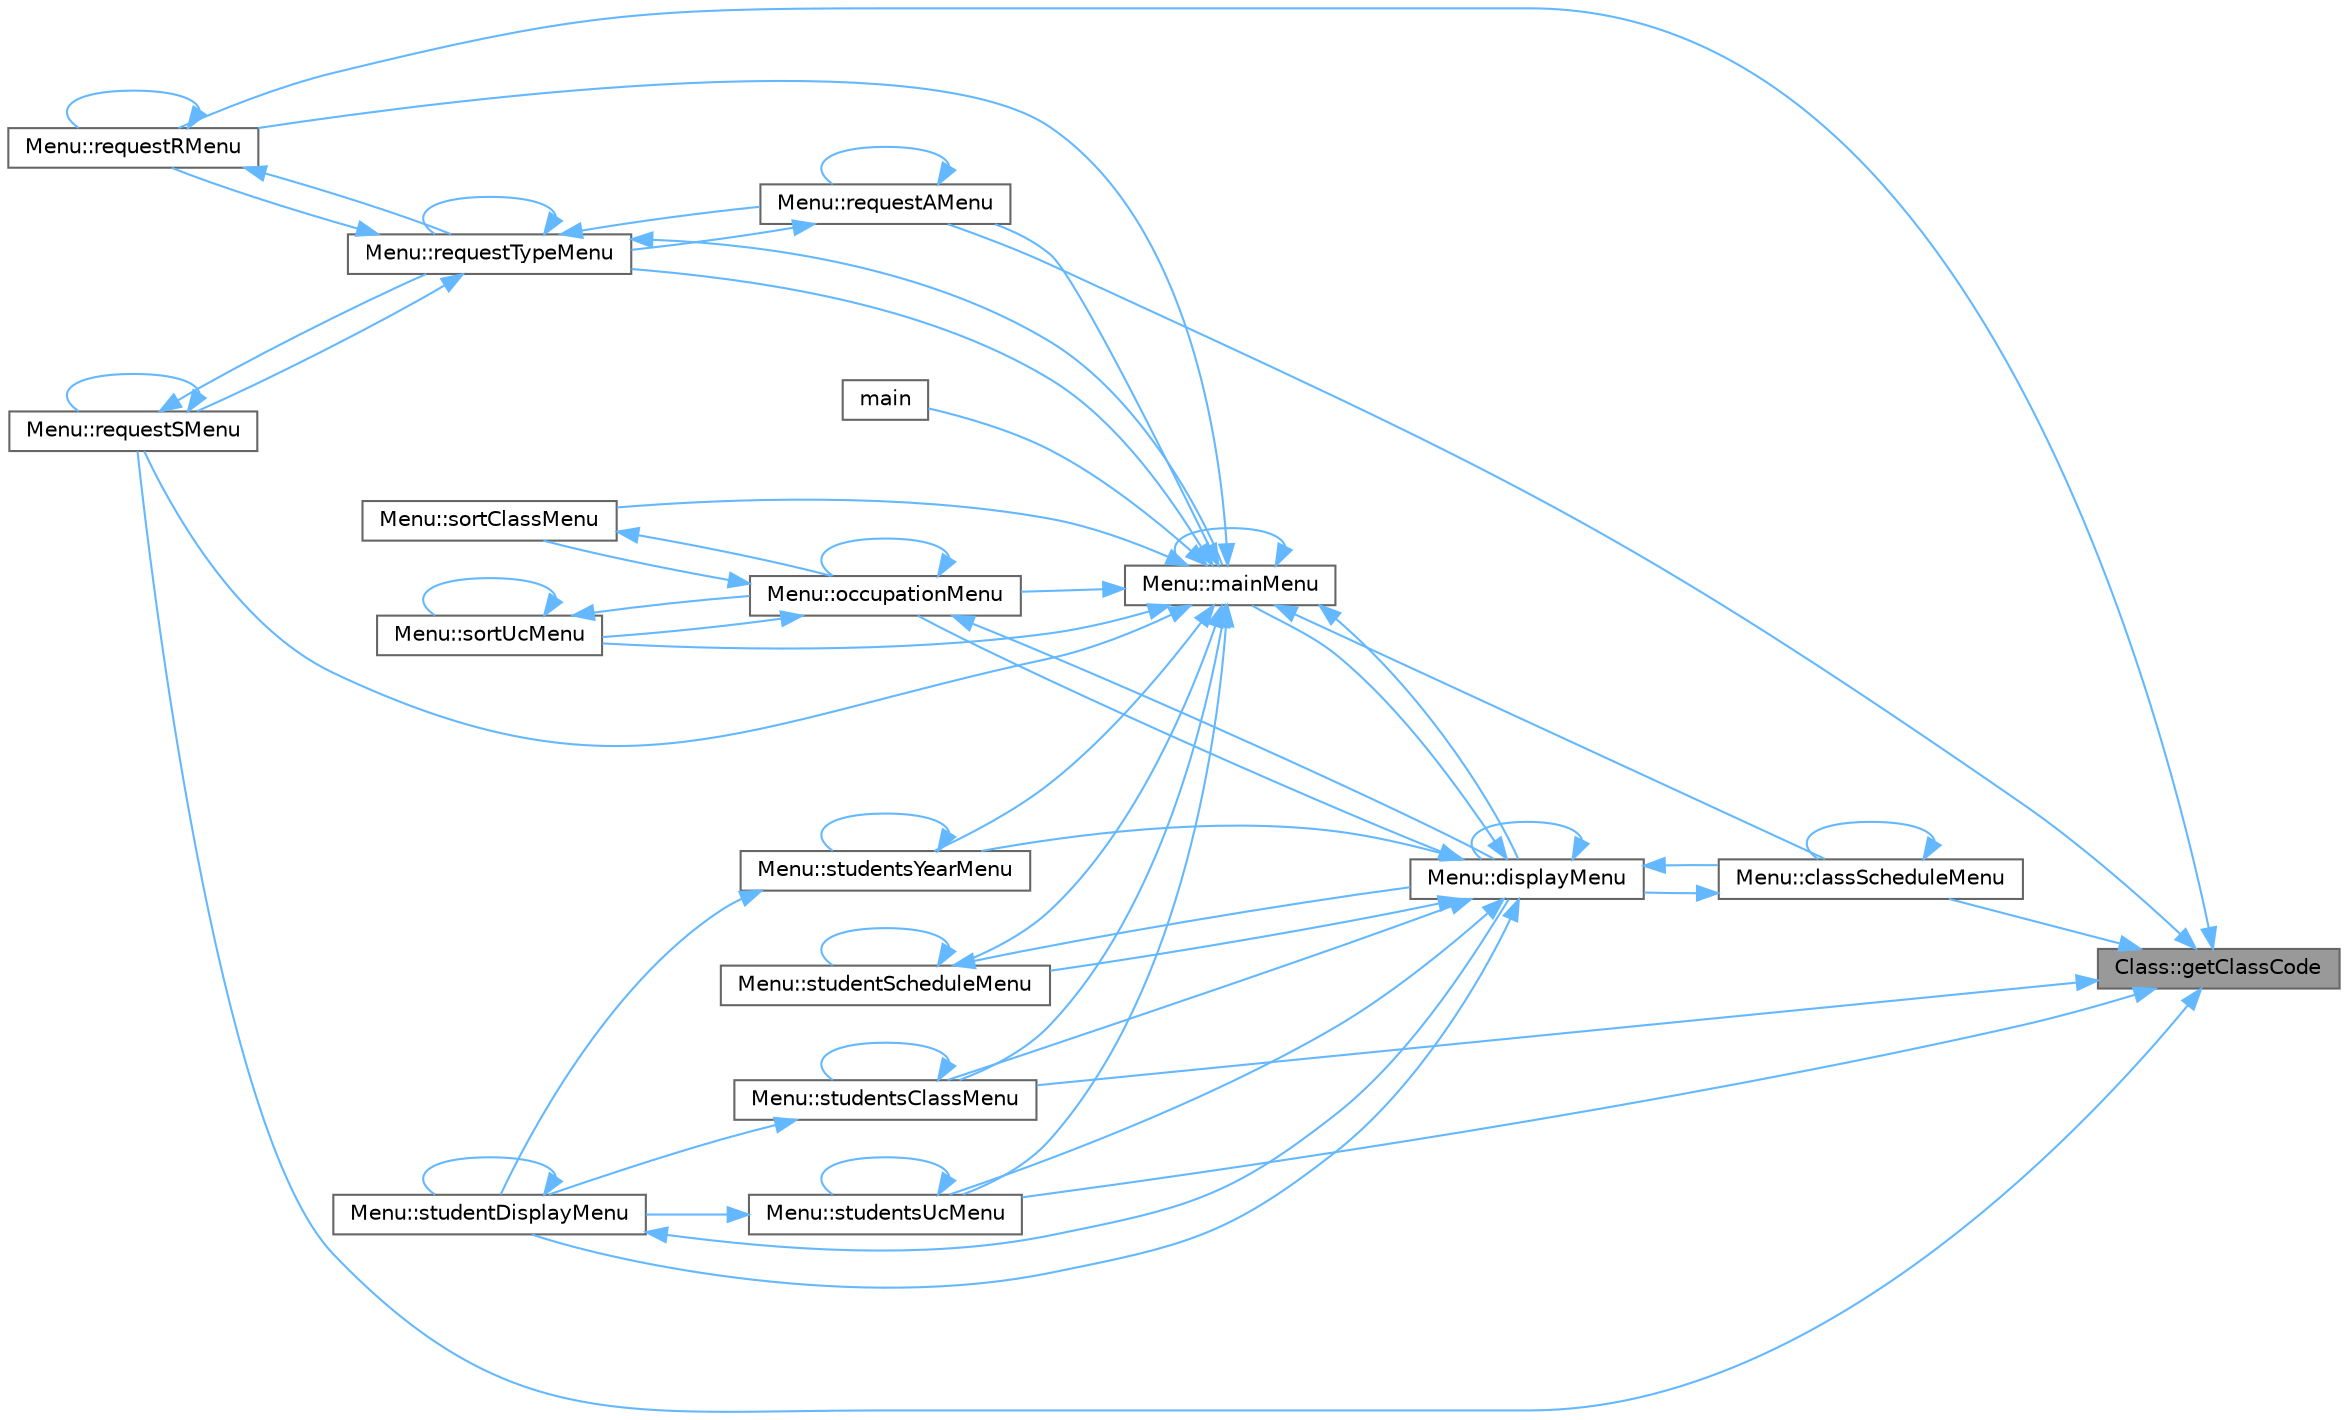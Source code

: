 digraph "Class::getClassCode"
{
 // LATEX_PDF_SIZE
  bgcolor="transparent";
  edge [fontname=Helvetica,fontsize=10,labelfontname=Helvetica,labelfontsize=10];
  node [fontname=Helvetica,fontsize=10,shape=box,height=0.2,width=0.4];
  rankdir="RL";
  Node1 [label="Class::getClassCode",height=0.2,width=0.4,color="gray40", fillcolor="grey60", style="filled", fontcolor="black",tooltip="gets the Class Code, complexity O(1)"];
  Node1 -> Node2 [dir="back",color="steelblue1",style="solid"];
  Node2 [label="Menu::classScheduleMenu",height=0.2,width=0.4,color="grey40", fillcolor="white", style="filled",URL="$class_menu.html#aa677a519e096f8d55025ed02c90bb16f",tooltip="displays the schedule of a class"];
  Node2 -> Node2 [dir="back",color="steelblue1",style="solid"];
  Node2 -> Node3 [dir="back",color="steelblue1",style="solid"];
  Node3 [label="Menu::displayMenu",height=0.2,width=0.4,color="grey40", fillcolor="white", style="filled",URL="$class_menu.html#a7ceb2718cac4b01b62731e1bcf4283f1",tooltip="displays and manages the display menu of the application"];
  Node3 -> Node2 [dir="back",color="steelblue1",style="solid"];
  Node3 -> Node3 [dir="back",color="steelblue1",style="solid"];
  Node3 -> Node4 [dir="back",color="steelblue1",style="solid"];
  Node4 [label="Menu::mainMenu",height=0.2,width=0.4,color="grey40", fillcolor="white", style="filled",URL="$class_menu.html#aef9edee86d2ea460606361c92e061583",tooltip="displays and manages the main menu of the application"];
  Node4 -> Node2 [dir="back",color="steelblue1",style="solid"];
  Node4 -> Node3 [dir="back",color="steelblue1",style="solid"];
  Node4 -> Node5 [dir="back",color="steelblue1",style="solid"];
  Node5 [label="main",height=0.2,width=0.4,color="grey40", fillcolor="white", style="filled",URL="$main_8cpp.html#ae66f6b31b5ad750f1fe042a706a4e3d4",tooltip=" "];
  Node4 -> Node4 [dir="back",color="steelblue1",style="solid"];
  Node4 -> Node6 [dir="back",color="steelblue1",style="solid"];
  Node6 [label="Menu::occupationMenu",height=0.2,width=0.4,color="grey40", fillcolor="white", style="filled",URL="$class_menu.html#a73bdb45003cedb8515d112a986f95d2c",tooltip="displays the options to the occupation of classes, uc's or year"];
  Node6 -> Node3 [dir="back",color="steelblue1",style="solid"];
  Node6 -> Node6 [dir="back",color="steelblue1",style="solid"];
  Node6 -> Node7 [dir="back",color="steelblue1",style="solid"];
  Node7 [label="Menu::sortClassMenu",height=0.2,width=0.4,color="grey40", fillcolor="white", style="filled",URL="$class_menu.html#ae06786f133a6c224371613a12fc8c5c6",tooltip="displays the options to show the occupation of classes"];
  Node7 -> Node6 [dir="back",color="steelblue1",style="solid"];
  Node6 -> Node8 [dir="back",color="steelblue1",style="solid"];
  Node8 [label="Menu::sortUcMenu",height=0.2,width=0.4,color="grey40", fillcolor="white", style="filled",URL="$class_menu.html#a35649eb24753cbbd8142ac52e6a98e01",tooltip="displays the options to show the occupation of uc's"];
  Node8 -> Node6 [dir="back",color="steelblue1",style="solid"];
  Node8 -> Node8 [dir="back",color="steelblue1",style="solid"];
  Node4 -> Node9 [dir="back",color="steelblue1",style="solid"];
  Node9 [label="Menu::requestAMenu",height=0.2,width=0.4,color="grey40", fillcolor="white", style="filled",URL="$class_menu.html#a98f6fc8ff0888c1141677e12061d05d9",tooltip="displays and manages the request menu to add a student to a new class"];
  Node9 -> Node9 [dir="back",color="steelblue1",style="solid"];
  Node9 -> Node10 [dir="back",color="steelblue1",style="solid"];
  Node10 [label="Menu::requestTypeMenu",height=0.2,width=0.4,color="grey40", fillcolor="white", style="filled",URL="$class_menu.html#a08f5fd797aed15499f55a271317f417e",tooltip="displays and manages the request menu of the application"];
  Node10 -> Node4 [dir="back",color="steelblue1",style="solid"];
  Node10 -> Node9 [dir="back",color="steelblue1",style="solid"];
  Node10 -> Node11 [dir="back",color="steelblue1",style="solid"];
  Node11 [label="Menu::requestRMenu",height=0.2,width=0.4,color="grey40", fillcolor="white", style="filled",URL="$class_menu.html#a80da583d6fbe2654f0e2de94c2df66af",tooltip="displays and manages the request menu to remove a student from a class"];
  Node11 -> Node11 [dir="back",color="steelblue1",style="solid"];
  Node11 -> Node10 [dir="back",color="steelblue1",style="solid"];
  Node10 -> Node12 [dir="back",color="steelblue1",style="solid"];
  Node12 [label="Menu::requestSMenu",height=0.2,width=0.4,color="grey40", fillcolor="white", style="filled",URL="$class_menu.html#acbc8696e3f90771a91f6ee1a4389d73b",tooltip="displays and manages the request menu to swap student class(es)"];
  Node12 -> Node12 [dir="back",color="steelblue1",style="solid"];
  Node12 -> Node10 [dir="back",color="steelblue1",style="solid"];
  Node10 -> Node10 [dir="back",color="steelblue1",style="solid"];
  Node4 -> Node11 [dir="back",color="steelblue1",style="solid"];
  Node4 -> Node12 [dir="back",color="steelblue1",style="solid"];
  Node4 -> Node10 [dir="back",color="steelblue1",style="solid"];
  Node4 -> Node7 [dir="back",color="steelblue1",style="solid"];
  Node4 -> Node8 [dir="back",color="steelblue1",style="solid"];
  Node4 -> Node13 [dir="back",color="steelblue1",style="solid"];
  Node13 [label="Menu::studentScheduleMenu",height=0.2,width=0.4,color="grey40", fillcolor="white", style="filled",URL="$class_menu.html#aa39a8a67e77b690cda3cb9a6a360404f",tooltip="displays and manages to show a student information"];
  Node13 -> Node3 [dir="back",color="steelblue1",style="solid"];
  Node13 -> Node13 [dir="back",color="steelblue1",style="solid"];
  Node4 -> Node14 [dir="back",color="steelblue1",style="solid"];
  Node14 [label="Menu::studentsClassMenu",height=0.2,width=0.4,color="grey40", fillcolor="white", style="filled",URL="$class_menu.html#aa06a36f0195d4f18ee727ee191c8fee1",tooltip="displays input options for classCode and UCCode to choose a Class's list of students to display"];
  Node14 -> Node15 [dir="back",color="steelblue1",style="solid"];
  Node15 [label="Menu::studentDisplayMenu",height=0.2,width=0.4,color="grey40", fillcolor="white", style="filled",URL="$class_menu.html#afc61de2cbeb06654497344254c5b9050",tooltip="displays the options to show the students on UC/Class/Year"];
  Node15 -> Node3 [dir="back",color="steelblue1",style="solid"];
  Node15 -> Node15 [dir="back",color="steelblue1",style="solid"];
  Node14 -> Node14 [dir="back",color="steelblue1",style="solid"];
  Node4 -> Node16 [dir="back",color="steelblue1",style="solid"];
  Node16 [label="Menu::studentsUcMenu",height=0.2,width=0.4,color="grey40", fillcolor="white", style="filled",URL="$class_menu.html#a150abfa0868035c73753da75984969d5",tooltip="displays input options for classCode and UCCode to choose a Classes_per_uc list of students to displa..."];
  Node16 -> Node15 [dir="back",color="steelblue1",style="solid"];
  Node16 -> Node16 [dir="back",color="steelblue1",style="solid"];
  Node4 -> Node17 [dir="back",color="steelblue1",style="solid"];
  Node17 [label="Menu::studentsYearMenu",height=0.2,width=0.4,color="grey40", fillcolor="white", style="filled",URL="$class_menu.html#ab2ee6d3173360458a0ab9f1ce413ef33",tooltip="displays input options for year to choose a year's list of students to display"];
  Node17 -> Node15 [dir="back",color="steelblue1",style="solid"];
  Node17 -> Node17 [dir="back",color="steelblue1",style="solid"];
  Node3 -> Node6 [dir="back",color="steelblue1",style="solid"];
  Node3 -> Node15 [dir="back",color="steelblue1",style="solid"];
  Node3 -> Node13 [dir="back",color="steelblue1",style="solid"];
  Node3 -> Node14 [dir="back",color="steelblue1",style="solid"];
  Node3 -> Node16 [dir="back",color="steelblue1",style="solid"];
  Node3 -> Node17 [dir="back",color="steelblue1",style="solid"];
  Node1 -> Node9 [dir="back",color="steelblue1",style="solid"];
  Node1 -> Node11 [dir="back",color="steelblue1",style="solid"];
  Node1 -> Node12 [dir="back",color="steelblue1",style="solid"];
  Node1 -> Node14 [dir="back",color="steelblue1",style="solid"];
  Node1 -> Node16 [dir="back",color="steelblue1",style="solid"];
}
